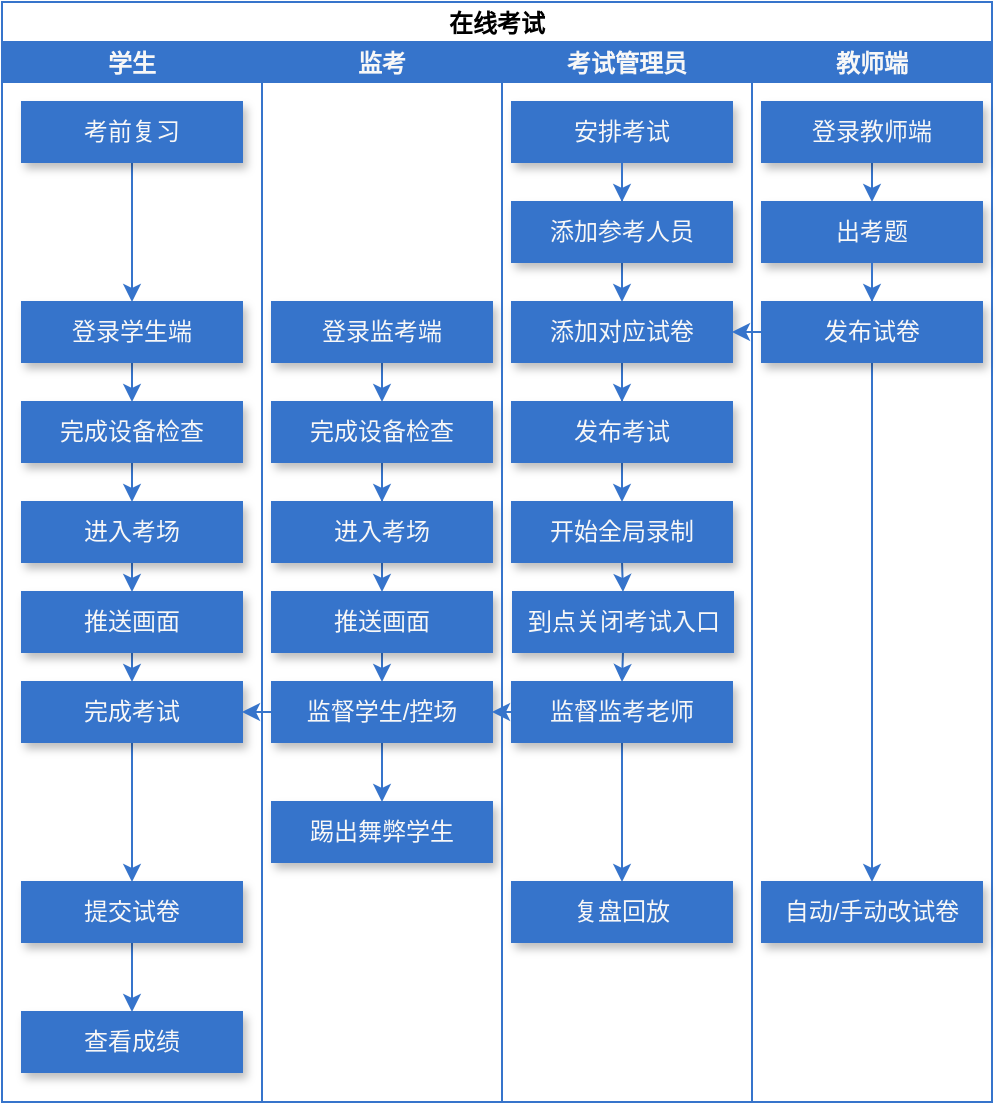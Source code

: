 <mxfile version="20.3.3" type="github" pages="3">
  <diagram id="XlfohQHhmlA4zib4C9W_" name="2.1 业务流程图">
    <mxGraphModel dx="821" dy="546" grid="1" gridSize="10" guides="1" tooltips="1" connect="1" arrows="1" fold="1" page="1" pageScale="1" pageWidth="827" pageHeight="1169" math="0" shadow="0">
      <root>
        <mxCell id="0" />
        <mxCell id="1" parent="0" />
        <mxCell id="nns45FVUYv7f-GdtmgoB-2" value="在线考试" style="swimlane;childLayout=stackLayout;resizeParent=1;resizeParentMax=0;startSize=20;strokeColor=#3674CB;" parent="1" vertex="1">
          <mxGeometry x="180" y="80" width="495" height="550" as="geometry" />
        </mxCell>
        <mxCell id="nns45FVUYv7f-GdtmgoB-3" value="学生" style="swimlane;startSize=20;fillColor=#3674CB;fontColor=#F7F7F7;strokeColor=#3674CB;" parent="nns45FVUYv7f-GdtmgoB-2" vertex="1">
          <mxGeometry y="20" width="130" height="530" as="geometry" />
        </mxCell>
        <mxCell id="nns45FVUYv7f-GdtmgoB-48" value="" style="edgeStyle=orthogonalEdgeStyle;rounded=0;orthogonalLoop=1;jettySize=auto;html=1;fontColor=#F7F7F7;strokeColor=#3674CB;" parent="nns45FVUYv7f-GdtmgoB-3" source="nns45FVUYv7f-GdtmgoB-34" target="nns45FVUYv7f-GdtmgoB-47" edge="1">
          <mxGeometry relative="1" as="geometry" />
        </mxCell>
        <mxCell id="nns45FVUYv7f-GdtmgoB-34" value="考前复习" style="rounded=0;whiteSpace=wrap;html=1;fontColor=#F7F7F7;fillColor=#3674CB;shadow=1;strokeColor=#3674CB;" parent="nns45FVUYv7f-GdtmgoB-3" vertex="1">
          <mxGeometry x="10" y="30" width="110" height="30" as="geometry" />
        </mxCell>
        <mxCell id="nns45FVUYv7f-GdtmgoB-168" style="edgeStyle=orthogonalEdgeStyle;rounded=0;orthogonalLoop=1;jettySize=auto;html=1;exitX=0.5;exitY=1;exitDx=0;exitDy=0;entryX=0.5;entryY=0;entryDx=0;entryDy=0;fontColor=#F7F7F7;strokeColor=#3674CB;" parent="nns45FVUYv7f-GdtmgoB-3" source="nns45FVUYv7f-GdtmgoB-47" target="nns45FVUYv7f-GdtmgoB-71" edge="1">
          <mxGeometry relative="1" as="geometry" />
        </mxCell>
        <mxCell id="nns45FVUYv7f-GdtmgoB-47" value="登录学生端" style="rounded=0;whiteSpace=wrap;html=1;fontColor=#F7F7F7;fillColor=#3674CB;shadow=1;strokeColor=#3674CB;" parent="nns45FVUYv7f-GdtmgoB-3" vertex="1">
          <mxGeometry x="10" y="130" width="110" height="30" as="geometry" />
        </mxCell>
        <mxCell id="nns45FVUYv7f-GdtmgoB-177" style="edgeStyle=orthogonalEdgeStyle;rounded=0;orthogonalLoop=1;jettySize=auto;html=1;exitX=0.5;exitY=1;exitDx=0;exitDy=0;entryX=0.5;entryY=0;entryDx=0;entryDy=0;fontColor=#F7F7F7;strokeColor=#3674CB;" parent="nns45FVUYv7f-GdtmgoB-3" source="nns45FVUYv7f-GdtmgoB-49" target="nns45FVUYv7f-GdtmgoB-172" edge="1">
          <mxGeometry relative="1" as="geometry" />
        </mxCell>
        <mxCell id="nns45FVUYv7f-GdtmgoB-49" value="进入考场" style="rounded=0;whiteSpace=wrap;html=1;fontColor=#F7F7F7;fillColor=#3674CB;shadow=1;strokeColor=#3674CB;" parent="nns45FVUYv7f-GdtmgoB-3" vertex="1">
          <mxGeometry x="10" y="230" width="110" height="30" as="geometry" />
        </mxCell>
        <mxCell id="nns45FVUYv7f-GdtmgoB-70" value="" style="edgeStyle=orthogonalEdgeStyle;rounded=0;orthogonalLoop=1;jettySize=auto;html=1;fontColor=#F7F7F7;strokeColor=#3674CB;" parent="nns45FVUYv7f-GdtmgoB-3" source="nns45FVUYv7f-GdtmgoB-57" target="nns45FVUYv7f-GdtmgoB-69" edge="1">
          <mxGeometry relative="1" as="geometry" />
        </mxCell>
        <mxCell id="nns45FVUYv7f-GdtmgoB-57" value="完成考试" style="rounded=0;whiteSpace=wrap;html=1;fontColor=#F7F7F7;fillColor=#3674CB;shadow=1;strokeColor=#3674CB;" parent="nns45FVUYv7f-GdtmgoB-3" vertex="1">
          <mxGeometry x="10" y="320" width="110" height="30" as="geometry" />
        </mxCell>
        <mxCell id="nns45FVUYv7f-GdtmgoB-145" style="edgeStyle=orthogonalEdgeStyle;rounded=0;orthogonalLoop=1;jettySize=auto;html=1;exitX=0.5;exitY=1;exitDx=0;exitDy=0;entryX=0.5;entryY=0;entryDx=0;entryDy=0;fontColor=#F7F7F7;strokeColor=#3674CB;" parent="nns45FVUYv7f-GdtmgoB-3" source="nns45FVUYv7f-GdtmgoB-69" target="nns45FVUYv7f-GdtmgoB-143" edge="1">
          <mxGeometry relative="1" as="geometry" />
        </mxCell>
        <mxCell id="nns45FVUYv7f-GdtmgoB-69" value="提交试卷" style="rounded=0;whiteSpace=wrap;html=1;fontColor=#F7F7F7;fillColor=#3674CB;shadow=1;strokeColor=#3674CB;" parent="nns45FVUYv7f-GdtmgoB-3" vertex="1">
          <mxGeometry x="10" y="420" width="110" height="30" as="geometry" />
        </mxCell>
        <mxCell id="nns45FVUYv7f-GdtmgoB-140" style="edgeStyle=orthogonalEdgeStyle;rounded=0;orthogonalLoop=1;jettySize=auto;html=1;exitX=0.5;exitY=1;exitDx=0;exitDy=0;entryX=0.5;entryY=0;entryDx=0;entryDy=0;fontColor=#F7F7F7;strokeColor=#3674CB;" parent="nns45FVUYv7f-GdtmgoB-3" source="nns45FVUYv7f-GdtmgoB-71" target="nns45FVUYv7f-GdtmgoB-49" edge="1">
          <mxGeometry relative="1" as="geometry" />
        </mxCell>
        <mxCell id="nns45FVUYv7f-GdtmgoB-71" value="完成设备检查" style="rounded=0;whiteSpace=wrap;html=1;fontColor=#F7F7F7;fillColor=#3674CB;shadow=1;strokeColor=#3674CB;" parent="nns45FVUYv7f-GdtmgoB-3" vertex="1">
          <mxGeometry x="10" y="180" width="110" height="30" as="geometry" />
        </mxCell>
        <mxCell id="nns45FVUYv7f-GdtmgoB-143" value="查看成绩" style="rounded=0;whiteSpace=wrap;html=1;fontColor=#F7F7F7;fillColor=#3674CB;shadow=1;strokeColor=#3674CB;" parent="nns45FVUYv7f-GdtmgoB-3" vertex="1">
          <mxGeometry x="10" y="485" width="110" height="30" as="geometry" />
        </mxCell>
        <mxCell id="nns45FVUYv7f-GdtmgoB-164" style="edgeStyle=orthogonalEdgeStyle;rounded=0;orthogonalLoop=1;jettySize=auto;html=1;exitX=0.5;exitY=1;exitDx=0;exitDy=0;fontColor=#F7F7F7;strokeColor=#3674CB;" parent="nns45FVUYv7f-GdtmgoB-3" source="nns45FVUYv7f-GdtmgoB-143" target="nns45FVUYv7f-GdtmgoB-143" edge="1">
          <mxGeometry relative="1" as="geometry" />
        </mxCell>
        <mxCell id="nns45FVUYv7f-GdtmgoB-178" style="edgeStyle=orthogonalEdgeStyle;rounded=0;orthogonalLoop=1;jettySize=auto;html=1;exitX=0.5;exitY=1;exitDx=0;exitDy=0;entryX=0.5;entryY=0;entryDx=0;entryDy=0;fontColor=#F7F7F7;strokeColor=#3674CB;" parent="nns45FVUYv7f-GdtmgoB-3" source="nns45FVUYv7f-GdtmgoB-172" target="nns45FVUYv7f-GdtmgoB-57" edge="1">
          <mxGeometry relative="1" as="geometry" />
        </mxCell>
        <mxCell id="nns45FVUYv7f-GdtmgoB-172" value="推送画面" style="rounded=0;whiteSpace=wrap;html=1;fontColor=#F7F7F7;fillColor=#3674CB;shadow=1;strokeColor=#3674CB;" parent="nns45FVUYv7f-GdtmgoB-3" vertex="1">
          <mxGeometry x="10" y="275" width="110" height="30" as="geometry" />
        </mxCell>
        <mxCell id="nns45FVUYv7f-GdtmgoB-4" value="监考" style="swimlane;startSize=20;fillColor=#3674CB;fontColor=#F7F7F7;strokeColor=#3674CB;" parent="nns45FVUYv7f-GdtmgoB-2" vertex="1">
          <mxGeometry x="130" y="20" width="120" height="530" as="geometry" />
        </mxCell>
        <mxCell id="nns45FVUYv7f-GdtmgoB-141" style="edgeStyle=orthogonalEdgeStyle;rounded=0;orthogonalLoop=1;jettySize=auto;html=1;exitX=0.5;exitY=1;exitDx=0;exitDy=0;entryX=0.5;entryY=0;entryDx=0;entryDy=0;fontColor=#F7F7F7;strokeColor=#3674CB;" parent="nns45FVUYv7f-GdtmgoB-4" source="nns45FVUYv7f-GdtmgoB-51" target="nns45FVUYv7f-GdtmgoB-72" edge="1">
          <mxGeometry relative="1" as="geometry" />
        </mxCell>
        <mxCell id="nns45FVUYv7f-GdtmgoB-51" value="登录监考端" style="rounded=0;whiteSpace=wrap;html=1;fontColor=#F7F7F7;fillColor=#3674CB;shadow=1;strokeColor=#3674CB;" parent="nns45FVUYv7f-GdtmgoB-4" vertex="1">
          <mxGeometry x="5" y="130" width="110" height="30" as="geometry" />
        </mxCell>
        <mxCell id="nns45FVUYv7f-GdtmgoB-175" style="edgeStyle=orthogonalEdgeStyle;rounded=0;orthogonalLoop=1;jettySize=auto;html=1;exitX=0.5;exitY=1;exitDx=0;exitDy=0;entryX=0.5;entryY=0;entryDx=0;entryDy=0;fontColor=#F7F7F7;strokeColor=#3674CB;" parent="nns45FVUYv7f-GdtmgoB-4" source="nns45FVUYv7f-GdtmgoB-52" target="nns45FVUYv7f-GdtmgoB-174" edge="1">
          <mxGeometry relative="1" as="geometry" />
        </mxCell>
        <mxCell id="nns45FVUYv7f-GdtmgoB-52" value="进入考场" style="rounded=0;whiteSpace=wrap;html=1;fontColor=#F7F7F7;fillColor=#3674CB;shadow=1;strokeColor=#3674CB;" parent="nns45FVUYv7f-GdtmgoB-4" vertex="1">
          <mxGeometry x="5" y="230" width="110" height="30" as="geometry" />
        </mxCell>
        <mxCell id="nns45FVUYv7f-GdtmgoB-167" value="" style="edgeStyle=orthogonalEdgeStyle;rounded=0;orthogonalLoop=1;jettySize=auto;html=1;fontColor=#F7F7F7;strokeColor=#3674CB;" parent="nns45FVUYv7f-GdtmgoB-4" source="nns45FVUYv7f-GdtmgoB-60" target="nns45FVUYv7f-GdtmgoB-166" edge="1">
          <mxGeometry relative="1" as="geometry" />
        </mxCell>
        <mxCell id="nns45FVUYv7f-GdtmgoB-60" value="监督学生/控场" style="rounded=0;whiteSpace=wrap;html=1;fontColor=#F7F7F7;fillColor=#3674CB;shadow=1;strokeColor=#3674CB;" parent="nns45FVUYv7f-GdtmgoB-4" vertex="1">
          <mxGeometry x="5" y="320" width="110" height="30" as="geometry" />
        </mxCell>
        <mxCell id="nns45FVUYv7f-GdtmgoB-142" style="edgeStyle=orthogonalEdgeStyle;rounded=0;orthogonalLoop=1;jettySize=auto;html=1;exitX=0.5;exitY=1;exitDx=0;exitDy=0;fontColor=#F7F7F7;strokeColor=#3674CB;" parent="nns45FVUYv7f-GdtmgoB-4" source="nns45FVUYv7f-GdtmgoB-72" target="nns45FVUYv7f-GdtmgoB-52" edge="1">
          <mxGeometry relative="1" as="geometry" />
        </mxCell>
        <mxCell id="nns45FVUYv7f-GdtmgoB-72" value="完成设备检查" style="rounded=0;whiteSpace=wrap;html=1;fontColor=#F7F7F7;fillColor=#3674CB;shadow=1;strokeColor=#3674CB;" parent="nns45FVUYv7f-GdtmgoB-4" vertex="1">
          <mxGeometry x="5" y="180" width="110" height="30" as="geometry" />
        </mxCell>
        <mxCell id="nns45FVUYv7f-GdtmgoB-166" value="踢出舞弊学生" style="rounded=0;whiteSpace=wrap;html=1;fontColor=#F7F7F7;fillColor=#3674CB;shadow=1;strokeColor=#3674CB;" parent="nns45FVUYv7f-GdtmgoB-4" vertex="1">
          <mxGeometry x="5" y="380" width="110" height="30" as="geometry" />
        </mxCell>
        <mxCell id="nns45FVUYv7f-GdtmgoB-176" style="edgeStyle=orthogonalEdgeStyle;rounded=0;orthogonalLoop=1;jettySize=auto;html=1;exitX=0.5;exitY=1;exitDx=0;exitDy=0;entryX=0.5;entryY=0;entryDx=0;entryDy=0;fontColor=#F7F7F7;strokeColor=#3674CB;" parent="nns45FVUYv7f-GdtmgoB-4" source="nns45FVUYv7f-GdtmgoB-174" target="nns45FVUYv7f-GdtmgoB-60" edge="1">
          <mxGeometry relative="1" as="geometry" />
        </mxCell>
        <mxCell id="nns45FVUYv7f-GdtmgoB-174" value="推送画面" style="rounded=0;whiteSpace=wrap;html=1;fontColor=#F7F7F7;fillColor=#3674CB;shadow=1;strokeColor=#3674CB;" parent="nns45FVUYv7f-GdtmgoB-4" vertex="1">
          <mxGeometry x="5" y="275" width="110" height="30" as="geometry" />
        </mxCell>
        <mxCell id="nns45FVUYv7f-GdtmgoB-6" value="考试管理员" style="swimlane;startSize=20;fillColor=#3674CB;fontColor=#F7F7F7;strokeColor=#3674CB;" parent="nns45FVUYv7f-GdtmgoB-2" vertex="1">
          <mxGeometry x="250" y="20" width="125" height="530" as="geometry" />
        </mxCell>
        <mxCell id="nns45FVUYv7f-GdtmgoB-14" value="安排考试" style="rounded=0;whiteSpace=wrap;html=1;fontColor=#F7F7F7;fillColor=#3674CB;shadow=1;strokeColor=#3674CB;" parent="nns45FVUYv7f-GdtmgoB-6" vertex="1">
          <mxGeometry x="5" y="30" width="110" height="30" as="geometry" />
        </mxCell>
        <mxCell id="nns45FVUYv7f-GdtmgoB-37" value="" style="edgeStyle=orthogonalEdgeStyle;rounded=0;orthogonalLoop=1;jettySize=auto;html=1;fontColor=#F7F7F7;strokeColor=#3674CB;" parent="nns45FVUYv7f-GdtmgoB-6" source="nns45FVUYv7f-GdtmgoB-17" target="nns45FVUYv7f-GdtmgoB-36" edge="1">
          <mxGeometry relative="1" as="geometry" />
        </mxCell>
        <mxCell id="nns45FVUYv7f-GdtmgoB-17" value="添加对应试卷" style="rounded=0;whiteSpace=wrap;html=1;fontColor=#F7F7F7;fillColor=#3674CB;shadow=1;strokeColor=#3674CB;" parent="nns45FVUYv7f-GdtmgoB-6" vertex="1">
          <mxGeometry x="5" y="130" width="110" height="30" as="geometry" />
        </mxCell>
        <mxCell id="nns45FVUYv7f-GdtmgoB-26" style="edgeStyle=orthogonalEdgeStyle;rounded=0;orthogonalLoop=1;jettySize=auto;html=1;exitX=0.5;exitY=1;exitDx=0;exitDy=0;entryX=0.5;entryY=0;entryDx=0;entryDy=0;fontColor=#F7F7F7;strokeColor=#3674CB;" parent="nns45FVUYv7f-GdtmgoB-6" source="nns45FVUYv7f-GdtmgoB-24" target="nns45FVUYv7f-GdtmgoB-17" edge="1">
          <mxGeometry relative="1" as="geometry" />
        </mxCell>
        <mxCell id="nns45FVUYv7f-GdtmgoB-24" value="添加参考人员" style="rounded=0;whiteSpace=wrap;html=1;fontColor=#F7F7F7;fillColor=#3674CB;shadow=1;strokeColor=#3674CB;" parent="nns45FVUYv7f-GdtmgoB-6" vertex="1">
          <mxGeometry x="5" y="80" width="110" height="30" as="geometry" />
        </mxCell>
        <mxCell id="nns45FVUYv7f-GdtmgoB-25" value="" style="edgeStyle=orthogonalEdgeStyle;rounded=0;orthogonalLoop=1;jettySize=auto;html=1;fontColor=#F7F7F7;strokeColor=#3674CB;" parent="nns45FVUYv7f-GdtmgoB-6" source="nns45FVUYv7f-GdtmgoB-14" target="nns45FVUYv7f-GdtmgoB-24" edge="1">
          <mxGeometry relative="1" as="geometry" />
        </mxCell>
        <mxCell id="nns45FVUYv7f-GdtmgoB-154" style="edgeStyle=orthogonalEdgeStyle;rounded=0;orthogonalLoop=1;jettySize=auto;html=1;exitX=0.5;exitY=1;exitDx=0;exitDy=0;entryX=0.5;entryY=0;entryDx=0;entryDy=0;fontColor=#F7F7F7;strokeColor=#3674CB;" parent="nns45FVUYv7f-GdtmgoB-6" source="nns45FVUYv7f-GdtmgoB-36" target="nns45FVUYv7f-GdtmgoB-153" edge="1">
          <mxGeometry relative="1" as="geometry" />
        </mxCell>
        <mxCell id="nns45FVUYv7f-GdtmgoB-36" value="发布考试" style="rounded=0;whiteSpace=wrap;html=1;fontColor=#F7F7F7;fillColor=#3674CB;shadow=1;strokeColor=#3674CB;" parent="nns45FVUYv7f-GdtmgoB-6" vertex="1">
          <mxGeometry x="5" y="180" width="110" height="30" as="geometry" />
        </mxCell>
        <mxCell id="nns45FVUYv7f-GdtmgoB-157" style="edgeStyle=orthogonalEdgeStyle;rounded=0;orthogonalLoop=1;jettySize=auto;html=1;exitX=0.5;exitY=1;exitDx=0;exitDy=0;entryX=0.5;entryY=0;entryDx=0;entryDy=0;fontColor=#F7F7F7;strokeColor=#3674CB;" parent="nns45FVUYv7f-GdtmgoB-6" source="nns45FVUYv7f-GdtmgoB-63" target="nns45FVUYv7f-GdtmgoB-148" edge="1">
          <mxGeometry relative="1" as="geometry">
            <mxPoint x="60.5" y="370" as="targetPoint" />
          </mxGeometry>
        </mxCell>
        <mxCell id="nns45FVUYv7f-GdtmgoB-63" value="监督监考老师" style="rounded=0;whiteSpace=wrap;html=1;fontColor=#F7F7F7;fillColor=#3674CB;shadow=1;strokeColor=#3674CB;" parent="nns45FVUYv7f-GdtmgoB-6" vertex="1">
          <mxGeometry x="5" y="320" width="110" height="30" as="geometry" />
        </mxCell>
        <mxCell id="nns45FVUYv7f-GdtmgoB-148" value="复盘回放" style="rounded=0;whiteSpace=wrap;html=1;fontColor=#F7F7F7;fillColor=#3674CB;shadow=1;strokeColor=#3674CB;" parent="nns45FVUYv7f-GdtmgoB-6" vertex="1">
          <mxGeometry x="5" y="420" width="110" height="30" as="geometry" />
        </mxCell>
        <mxCell id="nns45FVUYv7f-GdtmgoB-162" style="edgeStyle=orthogonalEdgeStyle;rounded=0;orthogonalLoop=1;jettySize=auto;html=1;exitX=0.5;exitY=1;exitDx=0;exitDy=0;entryX=0.5;entryY=0;entryDx=0;entryDy=0;fontColor=#F7F7F7;strokeColor=#3674CB;" parent="nns45FVUYv7f-GdtmgoB-6" source="nns45FVUYv7f-GdtmgoB-153" target="nns45FVUYv7f-GdtmgoB-161" edge="1">
          <mxGeometry relative="1" as="geometry" />
        </mxCell>
        <mxCell id="nns45FVUYv7f-GdtmgoB-153" value="开始全局录制" style="rounded=0;whiteSpace=wrap;html=1;fontColor=#F7F7F7;fillColor=#3674CB;shadow=1;strokeColor=#3674CB;" parent="nns45FVUYv7f-GdtmgoB-6" vertex="1">
          <mxGeometry x="5" y="230" width="110" height="30" as="geometry" />
        </mxCell>
        <mxCell id="nns45FVUYv7f-GdtmgoB-163" style="edgeStyle=orthogonalEdgeStyle;rounded=0;orthogonalLoop=1;jettySize=auto;html=1;exitX=0.5;exitY=1;exitDx=0;exitDy=0;entryX=0.5;entryY=0;entryDx=0;entryDy=0;fontColor=#F7F7F7;strokeColor=#3674CB;" parent="nns45FVUYv7f-GdtmgoB-6" source="nns45FVUYv7f-GdtmgoB-161" target="nns45FVUYv7f-GdtmgoB-63" edge="1">
          <mxGeometry relative="1" as="geometry" />
        </mxCell>
        <mxCell id="nns45FVUYv7f-GdtmgoB-161" value="到点关闭考试入口" style="rounded=0;whiteSpace=wrap;html=1;fontColor=#F7F7F7;fillColor=#3674CB;shadow=1;strokeColor=#3674CB;" parent="nns45FVUYv7f-GdtmgoB-6" vertex="1">
          <mxGeometry x="5.5" y="275" width="110" height="30" as="geometry" />
        </mxCell>
        <mxCell id="nns45FVUYv7f-GdtmgoB-112" value="教师端" style="swimlane;startSize=20;fillColor=#3674CB;fontColor=#F7F7F7;strokeColor=#3674CB;" parent="nns45FVUYv7f-GdtmgoB-2" vertex="1">
          <mxGeometry x="375" y="20" width="120" height="530" as="geometry" />
        </mxCell>
        <mxCell id="nns45FVUYv7f-GdtmgoB-8" value="出考题" style="rounded=0;whiteSpace=wrap;html=1;fontColor=#F7F7F7;fillColor=#3674CB;shadow=1;strokeColor=#3674CB;" parent="nns45FVUYv7f-GdtmgoB-112" vertex="1">
          <mxGeometry x="5" y="80" width="110" height="30" as="geometry" />
        </mxCell>
        <mxCell id="nns45FVUYv7f-GdtmgoB-149" style="edgeStyle=orthogonalEdgeStyle;rounded=0;orthogonalLoop=1;jettySize=auto;html=1;exitX=0.5;exitY=1;exitDx=0;exitDy=0;entryX=0.5;entryY=0;entryDx=0;entryDy=0;fontColor=#F7F7F7;strokeColor=#3674CB;" parent="nns45FVUYv7f-GdtmgoB-112" source="nns45FVUYv7f-GdtmgoB-9" target="nns45FVUYv7f-GdtmgoB-73" edge="1">
          <mxGeometry relative="1" as="geometry" />
        </mxCell>
        <mxCell id="nns45FVUYv7f-GdtmgoB-9" value="发布试卷" style="rounded=0;whiteSpace=wrap;html=1;fontColor=#F7F7F7;fillColor=#3674CB;shadow=1;strokeColor=#3674CB;" parent="nns45FVUYv7f-GdtmgoB-112" vertex="1">
          <mxGeometry x="5" y="130" width="110" height="30" as="geometry" />
        </mxCell>
        <mxCell id="nns45FVUYv7f-GdtmgoB-10" value="" style="edgeStyle=orthogonalEdgeStyle;rounded=0;orthogonalLoop=1;jettySize=auto;html=1;fontColor=#F7F7F7;strokeColor=#3674CB;" parent="nns45FVUYv7f-GdtmgoB-112" source="nns45FVUYv7f-GdtmgoB-8" target="nns45FVUYv7f-GdtmgoB-9" edge="1">
          <mxGeometry relative="1" as="geometry" />
        </mxCell>
        <mxCell id="nns45FVUYv7f-GdtmgoB-43" style="edgeStyle=orthogonalEdgeStyle;rounded=0;orthogonalLoop=1;jettySize=auto;html=1;exitX=0.5;exitY=1;exitDx=0;exitDy=0;entryX=0.5;entryY=0;entryDx=0;entryDy=0;fontColor=#F7F7F7;strokeColor=#3674CB;" parent="nns45FVUYv7f-GdtmgoB-112" source="nns45FVUYv7f-GdtmgoB-42" target="nns45FVUYv7f-GdtmgoB-8" edge="1">
          <mxGeometry relative="1" as="geometry" />
        </mxCell>
        <mxCell id="nns45FVUYv7f-GdtmgoB-42" value="登录教师端" style="rounded=0;whiteSpace=wrap;html=1;fontColor=#F7F7F7;fillColor=#3674CB;shadow=1;strokeColor=#3674CB;" parent="nns45FVUYv7f-GdtmgoB-112" vertex="1">
          <mxGeometry x="5" y="30" width="110" height="30" as="geometry" />
        </mxCell>
        <mxCell id="nns45FVUYv7f-GdtmgoB-73" value="自动/手动改试卷" style="rounded=0;whiteSpace=wrap;html=1;fontColor=#F7F7F7;fillColor=#3674CB;shadow=1;strokeColor=#3674CB;" parent="nns45FVUYv7f-GdtmgoB-112" vertex="1">
          <mxGeometry x="5" y="420" width="110" height="30" as="geometry" />
        </mxCell>
        <mxCell id="nns45FVUYv7f-GdtmgoB-67" style="edgeStyle=orthogonalEdgeStyle;rounded=0;orthogonalLoop=1;jettySize=auto;html=1;exitX=0;exitY=0.5;exitDx=0;exitDy=0;entryX=1;entryY=0.5;entryDx=0;entryDy=0;fontColor=#F7F7F7;strokeColor=#3674CB;" parent="nns45FVUYv7f-GdtmgoB-2" source="nns45FVUYv7f-GdtmgoB-60" target="nns45FVUYv7f-GdtmgoB-57" edge="1">
          <mxGeometry relative="1" as="geometry" />
        </mxCell>
        <mxCell id="nns45FVUYv7f-GdtmgoB-136" style="edgeStyle=orthogonalEdgeStyle;rounded=0;orthogonalLoop=1;jettySize=auto;html=1;exitX=0;exitY=0.5;exitDx=0;exitDy=0;entryX=1;entryY=0.5;entryDx=0;entryDy=0;fontColor=#F7F7F7;strokeColor=#3674CB;" parent="nns45FVUYv7f-GdtmgoB-2" source="nns45FVUYv7f-GdtmgoB-9" target="nns45FVUYv7f-GdtmgoB-17" edge="1">
          <mxGeometry relative="1" as="geometry" />
        </mxCell>
        <mxCell id="nns45FVUYv7f-GdtmgoB-138" style="edgeStyle=orthogonalEdgeStyle;rounded=0;orthogonalLoop=1;jettySize=auto;html=1;exitX=0;exitY=0.5;exitDx=0;exitDy=0;entryX=1;entryY=0.5;entryDx=0;entryDy=0;fontColor=#F7F7F7;strokeColor=#3674CB;" parent="nns45FVUYv7f-GdtmgoB-2" source="nns45FVUYv7f-GdtmgoB-63" target="nns45FVUYv7f-GdtmgoB-60" edge="1">
          <mxGeometry relative="1" as="geometry" />
        </mxCell>
        <mxCell id="nns45FVUYv7f-GdtmgoB-44" style="edgeStyle=orthogonalEdgeStyle;rounded=0;orthogonalLoop=1;jettySize=auto;html=1;exitX=0.5;exitY=1;exitDx=0;exitDy=0;fontColor=#F7F7F7;startArrow=none;strokeColor=#3674CB;" parent="1" edge="1">
          <mxGeometry relative="1" as="geometry">
            <mxPoint x="245" y="220" as="targetPoint" />
            <mxPoint x="245" y="220" as="sourcePoint" />
          </mxGeometry>
        </mxCell>
      </root>
    </mxGraphModel>
  </diagram>
  <diagram id="czX3EtlkzzRc1S8nKkkc" name="2.2 功能图">
    <mxGraphModel dx="821" dy="509" grid="1" gridSize="10" guides="1" tooltips="1" connect="1" arrows="1" fold="1" page="1" pageScale="1" pageWidth="827" pageHeight="1169" math="0" shadow="0">
      <root>
        <mxCell id="0" />
        <mxCell id="1" parent="0" />
        <mxCell id="fct6Yhsd9a7IR4bnM2FH-1" value="在线考试" style="swimlane;" vertex="1" parent="1">
          <mxGeometry x="80" y="70" width="710" height="420" as="geometry" />
        </mxCell>
        <mxCell id="fct6Yhsd9a7IR4bnM2FH-2" value="" style="rounded=0;whiteSpace=wrap;html=1;strokeColor=none;" vertex="1" parent="fct6Yhsd9a7IR4bnM2FH-1">
          <mxGeometry x="20" y="40" width="670" height="60" as="geometry" />
        </mxCell>
        <mxCell id="fct6Yhsd9a7IR4bnM2FH-3" value="" style="rounded=0;whiteSpace=wrap;html=1;strokeColor=none;" vertex="1" parent="fct6Yhsd9a7IR4bnM2FH-1">
          <mxGeometry x="20" y="120" width="670" height="60" as="geometry" />
        </mxCell>
        <mxCell id="fct6Yhsd9a7IR4bnM2FH-4" value="" style="rounded=0;whiteSpace=wrap;html=1;strokeColor=none;" vertex="1" parent="fct6Yhsd9a7IR4bnM2FH-1">
          <mxGeometry x="20" y="200" width="670" height="120" as="geometry" />
        </mxCell>
        <mxCell id="fct6Yhsd9a7IR4bnM2FH-5" value="" style="rounded=0;whiteSpace=wrap;html=1;strokeColor=none;" vertex="1" parent="fct6Yhsd9a7IR4bnM2FH-1">
          <mxGeometry x="20" y="340" width="670" height="60" as="geometry" />
        </mxCell>
        <mxCell id="fct6Yhsd9a7IR4bnM2FH-8" value="终端" style="rounded=0;whiteSpace=wrap;html=1;strokeColor=none;shadow=1;fillColor=#3674CB;fontColor=#F7F7F7;" vertex="1" parent="1">
          <mxGeometry y="120" width="70" height="40" as="geometry" />
        </mxCell>
        <mxCell id="fct6Yhsd9a7IR4bnM2FH-9" value="业务层" style="rounded=0;whiteSpace=wrap;html=1;strokeColor=none;" vertex="1" parent="1">
          <mxGeometry y="200" width="70" height="40" as="geometry" />
        </mxCell>
        <mxCell id="fct6Yhsd9a7IR4bnM2FH-10" value="功能层" style="rounded=0;whiteSpace=wrap;html=1;strokeColor=none;" vertex="1" parent="1">
          <mxGeometry y="310" width="70" height="40" as="geometry" />
        </mxCell>
        <mxCell id="fct6Yhsd9a7IR4bnM2FH-11" value="底层能力" style="rounded=0;whiteSpace=wrap;html=1;strokeColor=none;" vertex="1" parent="1">
          <mxGeometry y="420" width="70" height="40" as="geometry" />
        </mxCell>
        <mxCell id="fct6Yhsd9a7IR4bnM2FH-12" value="" style="rounded=0;whiteSpace=wrap;html=1;strokeColor=none;shadow=1;" vertex="1" parent="1">
          <mxGeometry x="100" y="110" width="670" height="60" as="geometry" />
        </mxCell>
        <mxCell id="fct6Yhsd9a7IR4bnM2FH-13" value="" style="rounded=0;whiteSpace=wrap;html=1;strokeColor=none;shadow=1;" vertex="1" parent="1">
          <mxGeometry x="100" y="190" width="670" height="60" as="geometry" />
        </mxCell>
        <mxCell id="fct6Yhsd9a7IR4bnM2FH-14" value="" style="rounded=0;whiteSpace=wrap;html=1;strokeColor=none;shadow=1;" vertex="1" parent="1">
          <mxGeometry x="100" y="270" width="670" height="120" as="geometry" />
        </mxCell>
        <mxCell id="fct6Yhsd9a7IR4bnM2FH-15" value="" style="rounded=0;whiteSpace=wrap;html=1;strokeColor=none;shadow=1;" vertex="1" parent="1">
          <mxGeometry x="100" y="410" width="670" height="60" as="geometry" />
        </mxCell>
        <mxCell id="fct6Yhsd9a7IR4bnM2FH-16" value="底层能力" style="rounded=0;whiteSpace=wrap;html=1;strokeColor=none;shadow=1;fillColor=#E6E6E6;" vertex="1" parent="1">
          <mxGeometry y="420" width="70" height="40" as="geometry" />
        </mxCell>
        <mxCell id="fct6Yhsd9a7IR4bnM2FH-17" value="功能层" style="rounded=0;whiteSpace=wrap;html=1;strokeColor=none;shadow=1;fillColor=#D4E1F5;" vertex="1" parent="1">
          <mxGeometry y="310" width="70" height="40" as="geometry" />
        </mxCell>
        <mxCell id="fct6Yhsd9a7IR4bnM2FH-18" value="业务层" style="rounded=0;whiteSpace=wrap;html=1;strokeColor=none;shadow=1;fontColor=#F7F7F7;fillColor=#003366;" vertex="1" parent="1">
          <mxGeometry y="200" width="70" height="40" as="geometry" />
        </mxCell>
        <mxCell id="fct6Yhsd9a7IR4bnM2FH-19" value="TRTC" style="rounded=0;whiteSpace=wrap;html=1;strokeColor=none;shadow=1;fillColor=#E6E6E6;" vertex="1" parent="1">
          <mxGeometry x="110" y="420" width="120" height="40" as="geometry" />
        </mxCell>
        <mxCell id="fct6Yhsd9a7IR4bnM2FH-20" value="IM" style="rounded=0;whiteSpace=wrap;html=1;strokeColor=none;shadow=1;fillColor=#E6E6E6;" vertex="1" parent="1">
          <mxGeometry x="240" y="420" width="120" height="40" as="geometry" />
        </mxCell>
        <mxCell id="fct6Yhsd9a7IR4bnM2FH-21" value="VOD 云点播" style="rounded=0;whiteSpace=wrap;html=1;strokeColor=none;shadow=1;fillColor=#E6E6E6;" vertex="1" parent="1">
          <mxGeometry x="380" y="420" width="120" height="40" as="geometry" />
        </mxCell>
        <mxCell id="fct6Yhsd9a7IR4bnM2FH-22" value="COS" style="rounded=0;whiteSpace=wrap;html=1;strokeColor=none;shadow=1;fillColor=#E6E6E6;" vertex="1" parent="1">
          <mxGeometry x="520" y="420" width="110" height="40" as="geometry" />
        </mxCell>
        <mxCell id="fct6Yhsd9a7IR4bnM2FH-23" value="Mysql/Mongo" style="rounded=0;whiteSpace=wrap;html=1;strokeColor=none;shadow=1;fillColor=#E6E6E6;" vertex="1" parent="1">
          <mxGeometry x="650" y="420" width="110" height="40" as="geometry" />
        </mxCell>
        <mxCell id="fct6Yhsd9a7IR4bnM2FH-24" value="Android" style="rounded=0;whiteSpace=wrap;html=1;strokeColor=none;shadow=1;fillColor=#3674CB;fontColor=#F7F7F7;" vertex="1" parent="1">
          <mxGeometry x="500" y="120" width="70" height="40" as="geometry" />
        </mxCell>
        <mxCell id="fct6Yhsd9a7IR4bnM2FH-25" value="iOS" style="rounded=0;whiteSpace=wrap;html=1;strokeColor=none;shadow=1;fillColor=#3674CB;fontColor=#F7F7F7;" vertex="1" parent="1">
          <mxGeometry x="405" y="120" width="70" height="40" as="geometry" />
        </mxCell>
        <mxCell id="fct6Yhsd9a7IR4bnM2FH-26" value="Web" style="rounded=0;whiteSpace=wrap;html=1;strokeColor=none;shadow=1;fillColor=#3674CB;fontColor=#F7F7F7;" vertex="1" parent="1">
          <mxGeometry x="110" y="120" width="70" height="40" as="geometry" />
        </mxCell>
        <mxCell id="fct6Yhsd9a7IR4bnM2FH-27" value="Windows" style="rounded=0;whiteSpace=wrap;html=1;strokeColor=none;shadow=1;fillColor=#3674CB;fontColor=#F7F7F7;" vertex="1" parent="1">
          <mxGeometry x="210" y="120" width="70" height="40" as="geometry" />
        </mxCell>
        <mxCell id="fct6Yhsd9a7IR4bnM2FH-28" value="小程序" style="rounded=0;whiteSpace=wrap;html=1;strokeColor=none;shadow=1;fillColor=#3674CB;fontColor=#F7F7F7;" vertex="1" parent="1">
          <mxGeometry x="600" y="120" width="70" height="40" as="geometry" />
        </mxCell>
        <mxCell id="fct6Yhsd9a7IR4bnM2FH-29" value="Mac" style="rounded=0;whiteSpace=wrap;html=1;strokeColor=none;shadow=1;fillColor=#3674CB;fontColor=#F7F7F7;" vertex="1" parent="1">
          <mxGeometry x="310" y="120" width="70" height="40" as="geometry" />
        </mxCell>
        <mxCell id="fct6Yhsd9a7IR4bnM2FH-30" value="Linux" style="rounded=0;whiteSpace=wrap;html=1;strokeColor=none;shadow=1;fillColor=#3674CB;fontColor=#F7F7F7;" vertex="1" parent="1">
          <mxGeometry x="690" y="120" width="70" height="40" as="geometry" />
        </mxCell>
        <mxCell id="fct6Yhsd9a7IR4bnM2FH-32" style="edgeStyle=orthogonalEdgeStyle;rounded=0;orthogonalLoop=1;jettySize=auto;html=1;exitX=0.5;exitY=1;exitDx=0;exitDy=0;fontColor=#F7F7F7;" edge="1" parent="1" source="fct6Yhsd9a7IR4bnM2FH-30" target="fct6Yhsd9a7IR4bnM2FH-30">
          <mxGeometry relative="1" as="geometry" />
        </mxCell>
        <mxCell id="fct6Yhsd9a7IR4bnM2FH-33" value="考场管理" style="rounded=0;whiteSpace=wrap;html=1;strokeColor=none;shadow=1;fontColor=#F7F7F7;fillColor=#003366;" vertex="1" parent="1">
          <mxGeometry x="110" y="200" width="70" height="40" as="geometry" />
        </mxCell>
        <mxCell id="fct6Yhsd9a7IR4bnM2FH-36" value="角色管理" style="rounded=0;whiteSpace=wrap;html=1;strokeColor=none;shadow=1;fontColor=#F7F7F7;fillColor=#003366;" vertex="1" parent="1">
          <mxGeometry x="210" y="200" width="70" height="40" as="geometry" />
        </mxCell>
        <mxCell id="fct6Yhsd9a7IR4bnM2FH-37" value="账号管理" style="rounded=0;whiteSpace=wrap;html=1;strokeColor=none;shadow=1;fontColor=#F7F7F7;fillColor=#003366;" vertex="1" parent="1">
          <mxGeometry x="310" y="200" width="70" height="40" as="geometry" />
        </mxCell>
        <mxCell id="fct6Yhsd9a7IR4bnM2FH-38" value="录像管理" style="rounded=0;whiteSpace=wrap;html=1;strokeColor=none;shadow=1;fontColor=#F7F7F7;fillColor=#003366;" vertex="1" parent="1">
          <mxGeometry x="405" y="200" width="70" height="40" as="geometry" />
        </mxCell>
        <mxCell id="fct6Yhsd9a7IR4bnM2FH-39" value="试卷管理" style="rounded=0;whiteSpace=wrap;html=1;strokeColor=none;shadow=1;fontColor=#F7F7F7;fillColor=#003366;" vertex="1" parent="1">
          <mxGeometry x="500" y="200" width="70" height="40" as="geometry" />
        </mxCell>
        <mxCell id="fct6Yhsd9a7IR4bnM2FH-40" value="流管理" style="rounded=0;whiteSpace=wrap;html=1;strokeColor=none;shadow=1;fontColor=#F7F7F7;fillColor=#003366;" vertex="1" parent="1">
          <mxGeometry x="600" y="200" width="70" height="40" as="geometry" />
        </mxCell>
        <mxCell id="fct6Yhsd9a7IR4bnM2FH-45" value="监控管理" style="rounded=0;whiteSpace=wrap;html=1;strokeColor=none;shadow=1;fontColor=#F7F7F7;fillColor=#003366;" vertex="1" parent="1">
          <mxGeometry x="690" y="200" width="70" height="40" as="geometry" />
        </mxCell>
        <mxCell id="fct6Yhsd9a7IR4bnM2FH-47" value="双路监控" style="rounded=0;whiteSpace=wrap;html=1;strokeColor=none;shadow=1;fillColor=#D4E1F5;" vertex="1" parent="1">
          <mxGeometry x="110" y="280" width="70" height="40" as="geometry" />
        </mxCell>
        <mxCell id="fct6Yhsd9a7IR4bnM2FH-48" value="考场切换" style="rounded=0;whiteSpace=wrap;html=1;strokeColor=none;shadow=1;fillColor=#D4E1F5;" vertex="1" parent="1">
          <mxGeometry x="110" y="330" width="70" height="40" as="geometry" />
        </mxCell>
        <mxCell id="fct6Yhsd9a7IR4bnM2FH-49" value="锁定画面" style="rounded=0;whiteSpace=wrap;html=1;strokeColor=none;shadow=1;fillColor=#D4E1F5;" vertex="1" parent="1">
          <mxGeometry x="600" y="330" width="70" height="40" as="geometry" />
        </mxCell>
        <mxCell id="fct6Yhsd9a7IR4bnM2FH-50" value="自动警告" style="rounded=0;whiteSpace=wrap;html=1;strokeColor=none;shadow=1;fillColor=#D4E1F5;" vertex="1" parent="1">
          <mxGeometry x="690" y="280" width="70" height="40" as="geometry" />
        </mxCell>
        <mxCell id="fct6Yhsd9a7IR4bnM2FH-51" value="信令警告" style="rounded=0;whiteSpace=wrap;html=1;strokeColor=none;shadow=1;fillColor=#D4E1F5;" vertex="1" parent="1">
          <mxGeometry x="690" y="330" width="70" height="40" as="geometry" />
        </mxCell>
        <mxCell id="fct6Yhsd9a7IR4bnM2FH-52" value="考场划分" style="rounded=0;whiteSpace=wrap;html=1;strokeColor=none;shadow=1;fillColor=#D4E1F5;" vertex="1" parent="1">
          <mxGeometry x="210" y="330" width="70" height="40" as="geometry" />
        </mxCell>
        <mxCell id="fct6Yhsd9a7IR4bnM2FH-53" value="答题器" style="rounded=0;whiteSpace=wrap;html=1;strokeColor=none;shadow=1;fillColor=#D4E1F5;" vertex="1" parent="1">
          <mxGeometry x="310" y="280" width="70" height="40" as="geometry" />
        </mxCell>
        <mxCell id="fct6Yhsd9a7IR4bnM2FH-54" value="AI分析" style="rounded=0;whiteSpace=wrap;html=1;strokeColor=none;shadow=1;fillColor=#D4E1F5;" vertex="1" parent="1">
          <mxGeometry x="405" y="330" width="70" height="40" as="geometry" />
        </mxCell>
        <mxCell id="fct6Yhsd9a7IR4bnM2FH-55" value="登录鉴权" style="rounded=0;whiteSpace=wrap;html=1;strokeColor=none;shadow=1;fillColor=#D4E1F5;" vertex="1" parent="1">
          <mxGeometry x="310" y="330" width="70" height="40" as="geometry" />
        </mxCell>
        <mxCell id="fct6Yhsd9a7IR4bnM2FH-56" value="随机题库" style="rounded=0;whiteSpace=wrap;html=1;strokeColor=none;shadow=1;fillColor=#D4E1F5;" vertex="1" parent="1">
          <mxGeometry x="500" y="280" width="70" height="40" as="geometry" />
        </mxCell>
        <mxCell id="fct6Yhsd9a7IR4bnM2FH-57" value="试题导入" style="rounded=0;whiteSpace=wrap;html=1;strokeColor=none;shadow=1;fillColor=#D4E1F5;" vertex="1" parent="1">
          <mxGeometry x="500" y="330" width="70" height="40" as="geometry" />
        </mxCell>
        <mxCell id="fct6Yhsd9a7IR4bnM2FH-58" value="录像关联" style="rounded=0;whiteSpace=wrap;html=1;strokeColor=none;shadow=1;fillColor=#D4E1F5;" vertex="1" parent="1">
          <mxGeometry x="405" y="280" width="70" height="40" as="geometry" />
        </mxCell>
        <mxCell id="fct6Yhsd9a7IR4bnM2FH-59" value="超多路拉流" style="rounded=0;whiteSpace=wrap;html=1;strokeColor=none;shadow=1;fillColor=#D4E1F5;" vertex="1" parent="1">
          <mxGeometry x="600" y="280" width="70" height="40" as="geometry" />
        </mxCell>
        <mxCell id="fct6Yhsd9a7IR4bnM2FH-60" value="链接加密" style="rounded=0;whiteSpace=wrap;html=1;strokeColor=none;shadow=1;fillColor=#D4E1F5;" vertex="1" parent="1">
          <mxGeometry x="210" y="280" width="70" height="40" as="geometry" />
        </mxCell>
      </root>
    </mxGraphModel>
  </diagram>
  <diagram id="G_Vw6JNlXpPNd76id4Jk" name="第 3 页">
    <mxGraphModel dx="821" dy="509" grid="1" gridSize="10" guides="1" tooltips="1" connect="1" arrows="1" fold="1" page="1" pageScale="1" pageWidth="827" pageHeight="1169" math="0" shadow="0">
      <root>
        <mxCell id="0" />
        <mxCell id="1" parent="0" />
        <mxCell id="92UqAXlTssG4HG7r6l3k-2" value="考生" style="shape=umlActor;verticalLabelPosition=bottom;verticalAlign=top;html=1;outlineConnect=0;shadow=1;" vertex="1" parent="1">
          <mxGeometry x="110" y="195" width="30" height="60" as="geometry" />
        </mxCell>
        <mxCell id="92UqAXlTssG4HG7r6l3k-8" style="edgeStyle=orthogonalEdgeStyle;rounded=0;orthogonalLoop=1;jettySize=auto;html=1;exitX=0.5;exitY=0.5;exitDx=0;exitDy=0;exitPerimeter=0;fontColor=#F7F7F7;" edge="1" parent="1" source="92UqAXlTssG4HG7r6l3k-6" target="92UqAXlTssG4HG7r6l3k-7">
          <mxGeometry relative="1" as="geometry" />
        </mxCell>
        <mxCell id="92UqAXlTssG4HG7r6l3k-6" value="" style="shape=umlActor;verticalLabelPosition=bottom;verticalAlign=top;html=1;outlineConnect=0;shadow=1;" vertex="1" parent="1">
          <mxGeometry x="120" y="200" width="30" height="60" as="geometry" />
        </mxCell>
        <mxCell id="92UqAXlTssG4HG7r6l3k-9" style="edgeStyle=orthogonalEdgeStyle;rounded=0;orthogonalLoop=1;jettySize=auto;html=1;exitX=1;exitY=0.5;exitDx=0;exitDy=0;fontColor=#F7F7F7;entryX=0;entryY=0.5;entryDx=0;entryDy=0;" edge="1" parent="1" source="92UqAXlTssG4HG7r6l3k-7" target="92UqAXlTssG4HG7r6l3k-11">
          <mxGeometry relative="1" as="geometry">
            <mxPoint x="360" y="140" as="targetPoint" />
          </mxGeometry>
        </mxCell>
        <mxCell id="92UqAXlTssG4HG7r6l3k-14" style="edgeStyle=orthogonalEdgeStyle;rounded=0;orthogonalLoop=1;jettySize=auto;html=1;exitX=1;exitY=0.5;exitDx=0;exitDy=0;entryX=0;entryY=0.5;entryDx=0;entryDy=0;fontColor=#F7F7F7;" edge="1" parent="1" source="92UqAXlTssG4HG7r6l3k-7" target="92UqAXlTssG4HG7r6l3k-12">
          <mxGeometry relative="1" as="geometry" />
        </mxCell>
        <mxCell id="92UqAXlTssG4HG7r6l3k-15" style="edgeStyle=orthogonalEdgeStyle;rounded=0;orthogonalLoop=1;jettySize=auto;html=1;exitX=1;exitY=0.5;exitDx=0;exitDy=0;entryX=0;entryY=0.5;entryDx=0;entryDy=0;fontColor=#F7F7F7;" edge="1" parent="1" source="92UqAXlTssG4HG7r6l3k-7" target="92UqAXlTssG4HG7r6l3k-13">
          <mxGeometry relative="1" as="geometry" />
        </mxCell>
        <mxCell id="92UqAXlTssG4HG7r6l3k-7" value="考试端登录" style="rounded=0;whiteSpace=wrap;html=1;shadow=1;fillColor=#FFFFFF;" vertex="1" parent="1">
          <mxGeometry x="220" y="205" width="80" height="50" as="geometry" />
        </mxCell>
        <mxCell id="92UqAXlTssG4HG7r6l3k-11" value="考场A" style="rounded=0;whiteSpace=wrap;html=1;shadow=1;fillColor=#dae8fc;strokeColor=#6c8ebf;" vertex="1" parent="1">
          <mxGeometry x="400" y="130" width="80" height="50" as="geometry" />
        </mxCell>
        <mxCell id="92UqAXlTssG4HG7r6l3k-12" value="考场B" style="rounded=0;whiteSpace=wrap;html=1;shadow=1;fillColor=#f8cecc;strokeColor=#b85450;" vertex="1" parent="1">
          <mxGeometry x="400" y="205" width="80" height="50" as="geometry" />
        </mxCell>
        <mxCell id="92UqAXlTssG4HG7r6l3k-13" value="考场C" style="rounded=0;whiteSpace=wrap;html=1;shadow=1;fillColor=#d5e8d4;strokeColor=#82b366;" vertex="1" parent="1">
          <mxGeometry x="400" y="280" width="80" height="50" as="geometry" />
        </mxCell>
        <mxCell id="92UqAXlTssG4HG7r6l3k-16" value="&lt;font color=&quot;#333333&quot;&gt;可以随机&lt;br&gt;可以设定分配规则&lt;br&gt;&lt;/font&gt;" style="text;html=1;strokeColor=none;fillColor=none;align=center;verticalAlign=middle;whiteSpace=wrap;rounded=0;shadow=1;fontColor=#F7F7F7;" vertex="1" parent="1">
          <mxGeometry x="230" y="120" width="130" height="40" as="geometry" />
        </mxCell>
        <mxCell id="92UqAXlTssG4HG7r6l3k-17" value="&lt;span style=&quot;color: rgb(51, 51, 51); font-family: Helvetica; font-size: 12px; font-style: normal; font-variant-ligatures: normal; font-variant-caps: normal; font-weight: 400; letter-spacing: normal; orphans: 2; text-align: center; text-indent: 0px; text-transform: none; widows: 2; word-spacing: 0px; -webkit-text-stroke-width: 0px; background-color: rgb(248, 249, 250); text-decoration-thickness: initial; text-decoration-style: initial; text-decoration-color: initial; float: none; display: inline !important;&quot;&gt;分配&lt;/span&gt;" style="text;whiteSpace=wrap;html=1;fontColor=#333333;" vertex="1" parent="1">
          <mxGeometry x="310" y="205" width="60" height="40" as="geometry" />
        </mxCell>
        <mxCell id="92UqAXlTssG4HG7r6l3k-22" style="edgeStyle=orthogonalEdgeStyle;rounded=0;orthogonalLoop=1;jettySize=auto;html=1;exitX=0.5;exitY=0.5;exitDx=0;exitDy=0;exitPerimeter=0;entryX=1;entryY=0.5;entryDx=0;entryDy=0;fontColor=#333333;" edge="1" parent="1" source="92UqAXlTssG4HG7r6l3k-20" target="92UqAXlTssG4HG7r6l3k-21">
          <mxGeometry relative="1" as="geometry" />
        </mxCell>
        <mxCell id="92UqAXlTssG4HG7r6l3k-20" value="监考老师" style="shape=umlActor;verticalLabelPosition=bottom;verticalAlign=top;html=1;outlineConnect=0;shadow=1;" vertex="1" parent="1">
          <mxGeometry x="710" y="200" width="30" height="60" as="geometry" />
        </mxCell>
        <mxCell id="92UqAXlTssG4HG7r6l3k-26" style="edgeStyle=orthogonalEdgeStyle;rounded=0;orthogonalLoop=1;jettySize=auto;html=1;exitX=0;exitY=0.5;exitDx=0;exitDy=0;entryX=1;entryY=0.5;entryDx=0;entryDy=0;fontColor=#333333;" edge="1" parent="1" source="92UqAXlTssG4HG7r6l3k-21" target="92UqAXlTssG4HG7r6l3k-11">
          <mxGeometry relative="1" as="geometry" />
        </mxCell>
        <mxCell id="92UqAXlTssG4HG7r6l3k-27" style="edgeStyle=orthogonalEdgeStyle;rounded=0;orthogonalLoop=1;jettySize=auto;html=1;exitX=0;exitY=0.5;exitDx=0;exitDy=0;entryX=1;entryY=0.5;entryDx=0;entryDy=0;fontColor=#333333;" edge="1" parent="1" source="92UqAXlTssG4HG7r6l3k-21" target="92UqAXlTssG4HG7r6l3k-12">
          <mxGeometry relative="1" as="geometry" />
        </mxCell>
        <mxCell id="92UqAXlTssG4HG7r6l3k-28" style="edgeStyle=orthogonalEdgeStyle;rounded=0;orthogonalLoop=1;jettySize=auto;html=1;exitX=0;exitY=0.5;exitDx=0;exitDy=0;entryX=1;entryY=0.5;entryDx=0;entryDy=0;fontColor=#333333;" edge="1" parent="1" source="92UqAXlTssG4HG7r6l3k-21" target="92UqAXlTssG4HG7r6l3k-13">
          <mxGeometry relative="1" as="geometry" />
        </mxCell>
        <mxCell id="92UqAXlTssG4HG7r6l3k-21" value="监考端登录" style="rounded=0;whiteSpace=wrap;html=1;shadow=1;fillColor=#FFFFFF;" vertex="1" parent="1">
          <mxGeometry x="610" y="205" width="80" height="50" as="geometry" />
        </mxCell>
        <mxCell id="92UqAXlTssG4HG7r6l3k-29" value="按照安排前往固定的考场&lt;br&gt;or&lt;br&gt;考场之间切换巡视" style="text;html=1;strokeColor=none;fillColor=none;align=center;verticalAlign=middle;whiteSpace=wrap;rounded=0;shadow=1;fontColor=#333333;" vertex="1" parent="1">
          <mxGeometry x="570" y="130" width="140" height="40" as="geometry" />
        </mxCell>
      </root>
    </mxGraphModel>
  </diagram>
</mxfile>
